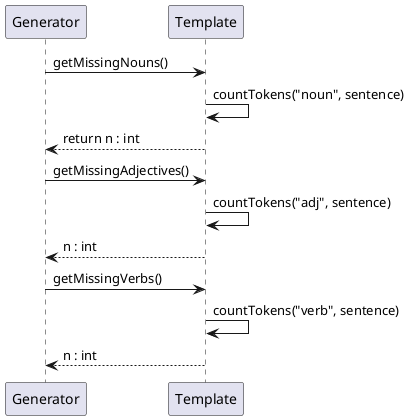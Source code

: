 @startuml InternalCountMissingWords


participant Generator
participant Template

Generator -> Template : getMissingNouns()
Template -> Template : countTokens("noun", sentence)
Template --> Generator : return n : int  

Generator -> Template : getMissingAdjectives()
Template -> Template : countTokens("adj", sentence)
Template --> Generator : n : int

Generator -> Template : getMissingVerbs()
Template -> Template : countTokens("verb", sentence)
Template --> Generator : n : int


@enduml